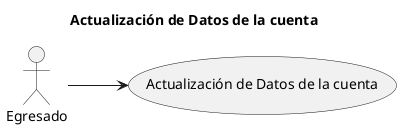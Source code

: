 @startuml Platform_Register
left to right direction
title Actualización de Datos de la cuenta

actor Egresado

Egresado --> (Actualización de Datos de la cuenta)

@enduml
